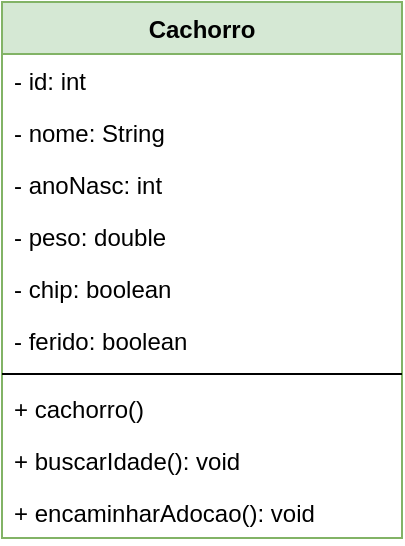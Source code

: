 <mxfile version="18.1.1" type="device"><diagram id="C5RBs43oDa-KdzZeNtuy" name="Page-1"><mxGraphModel dx="716" dy="797" grid="1" gridSize="10" guides="1" tooltips="1" connect="1" arrows="1" fold="1" page="1" pageScale="1" pageWidth="827" pageHeight="1169" math="0" shadow="0"><root><mxCell id="WIyWlLk6GJQsqaUBKTNV-0"/><mxCell id="WIyWlLk6GJQsqaUBKTNV-1" parent="WIyWlLk6GJQsqaUBKTNV-0"/><mxCell id="f9-Dfkle-3MRNiRkYvOo-0" value="Cachorro" style="swimlane;fontStyle=1;align=center;verticalAlign=top;childLayout=stackLayout;horizontal=1;startSize=26;horizontalStack=0;resizeParent=1;resizeParentMax=0;resizeLast=0;collapsible=1;marginBottom=0;fillColor=#d5e8d4;strokeColor=#82b366;" vertex="1" parent="WIyWlLk6GJQsqaUBKTNV-1"><mxGeometry x="80" y="60" width="200" height="268" as="geometry"/></mxCell><mxCell id="f9-Dfkle-3MRNiRkYvOo-1" value="- id: int" style="text;strokeColor=none;fillColor=none;align=left;verticalAlign=top;spacingLeft=4;spacingRight=4;overflow=hidden;rotatable=0;points=[[0,0.5],[1,0.5]];portConstraint=eastwest;" vertex="1" parent="f9-Dfkle-3MRNiRkYvOo-0"><mxGeometry y="26" width="200" height="26" as="geometry"/></mxCell><mxCell id="f9-Dfkle-3MRNiRkYvOo-4" value="- nome: String" style="text;strokeColor=none;fillColor=none;align=left;verticalAlign=top;spacingLeft=4;spacingRight=4;overflow=hidden;rotatable=0;points=[[0,0.5],[1,0.5]];portConstraint=eastwest;" vertex="1" parent="f9-Dfkle-3MRNiRkYvOo-0"><mxGeometry y="52" width="200" height="26" as="geometry"/></mxCell><mxCell id="f9-Dfkle-3MRNiRkYvOo-5" value="- anoNasc: int" style="text;strokeColor=none;fillColor=none;align=left;verticalAlign=top;spacingLeft=4;spacingRight=4;overflow=hidden;rotatable=0;points=[[0,0.5],[1,0.5]];portConstraint=eastwest;" vertex="1" parent="f9-Dfkle-3MRNiRkYvOo-0"><mxGeometry y="78" width="200" height="26" as="geometry"/></mxCell><mxCell id="f9-Dfkle-3MRNiRkYvOo-6" value="- peso: double" style="text;strokeColor=none;fillColor=none;align=left;verticalAlign=top;spacingLeft=4;spacingRight=4;overflow=hidden;rotatable=0;points=[[0,0.5],[1,0.5]];portConstraint=eastwest;" vertex="1" parent="f9-Dfkle-3MRNiRkYvOo-0"><mxGeometry y="104" width="200" height="26" as="geometry"/></mxCell><mxCell id="f9-Dfkle-3MRNiRkYvOo-7" value="- chip: boolean" style="text;strokeColor=none;fillColor=none;align=left;verticalAlign=top;spacingLeft=4;spacingRight=4;overflow=hidden;rotatable=0;points=[[0,0.5],[1,0.5]];portConstraint=eastwest;" vertex="1" parent="f9-Dfkle-3MRNiRkYvOo-0"><mxGeometry y="130" width="200" height="26" as="geometry"/></mxCell><mxCell id="f9-Dfkle-3MRNiRkYvOo-8" value="- ferido: boolean" style="text;strokeColor=none;fillColor=none;align=left;verticalAlign=top;spacingLeft=4;spacingRight=4;overflow=hidden;rotatable=0;points=[[0,0.5],[1,0.5]];portConstraint=eastwest;" vertex="1" parent="f9-Dfkle-3MRNiRkYvOo-0"><mxGeometry y="156" width="200" height="26" as="geometry"/></mxCell><mxCell id="f9-Dfkle-3MRNiRkYvOo-2" value="" style="line;strokeWidth=1;fillColor=none;align=left;verticalAlign=middle;spacingTop=-1;spacingLeft=3;spacingRight=3;rotatable=0;labelPosition=right;points=[];portConstraint=eastwest;" vertex="1" parent="f9-Dfkle-3MRNiRkYvOo-0"><mxGeometry y="182" width="200" height="8" as="geometry"/></mxCell><mxCell id="f9-Dfkle-3MRNiRkYvOo-3" value="+ cachorro()" style="text;strokeColor=none;fillColor=none;align=left;verticalAlign=top;spacingLeft=4;spacingRight=4;overflow=hidden;rotatable=0;points=[[0,0.5],[1,0.5]];portConstraint=eastwest;" vertex="1" parent="f9-Dfkle-3MRNiRkYvOo-0"><mxGeometry y="190" width="200" height="26" as="geometry"/></mxCell><mxCell id="f9-Dfkle-3MRNiRkYvOo-9" value="+ buscarIdade(): void" style="text;strokeColor=none;fillColor=none;align=left;verticalAlign=top;spacingLeft=4;spacingRight=4;overflow=hidden;rotatable=0;points=[[0,0.5],[1,0.5]];portConstraint=eastwest;" vertex="1" parent="f9-Dfkle-3MRNiRkYvOo-0"><mxGeometry y="216" width="200" height="26" as="geometry"/></mxCell><mxCell id="f9-Dfkle-3MRNiRkYvOo-10" value="+ encaminharAdocao(): void" style="text;strokeColor=none;fillColor=none;align=left;verticalAlign=top;spacingLeft=4;spacingRight=4;overflow=hidden;rotatable=0;points=[[0,0.5],[1,0.5]];portConstraint=eastwest;" vertex="1" parent="f9-Dfkle-3MRNiRkYvOo-0"><mxGeometry y="242" width="200" height="26" as="geometry"/></mxCell></root></mxGraphModel></diagram></mxfile>